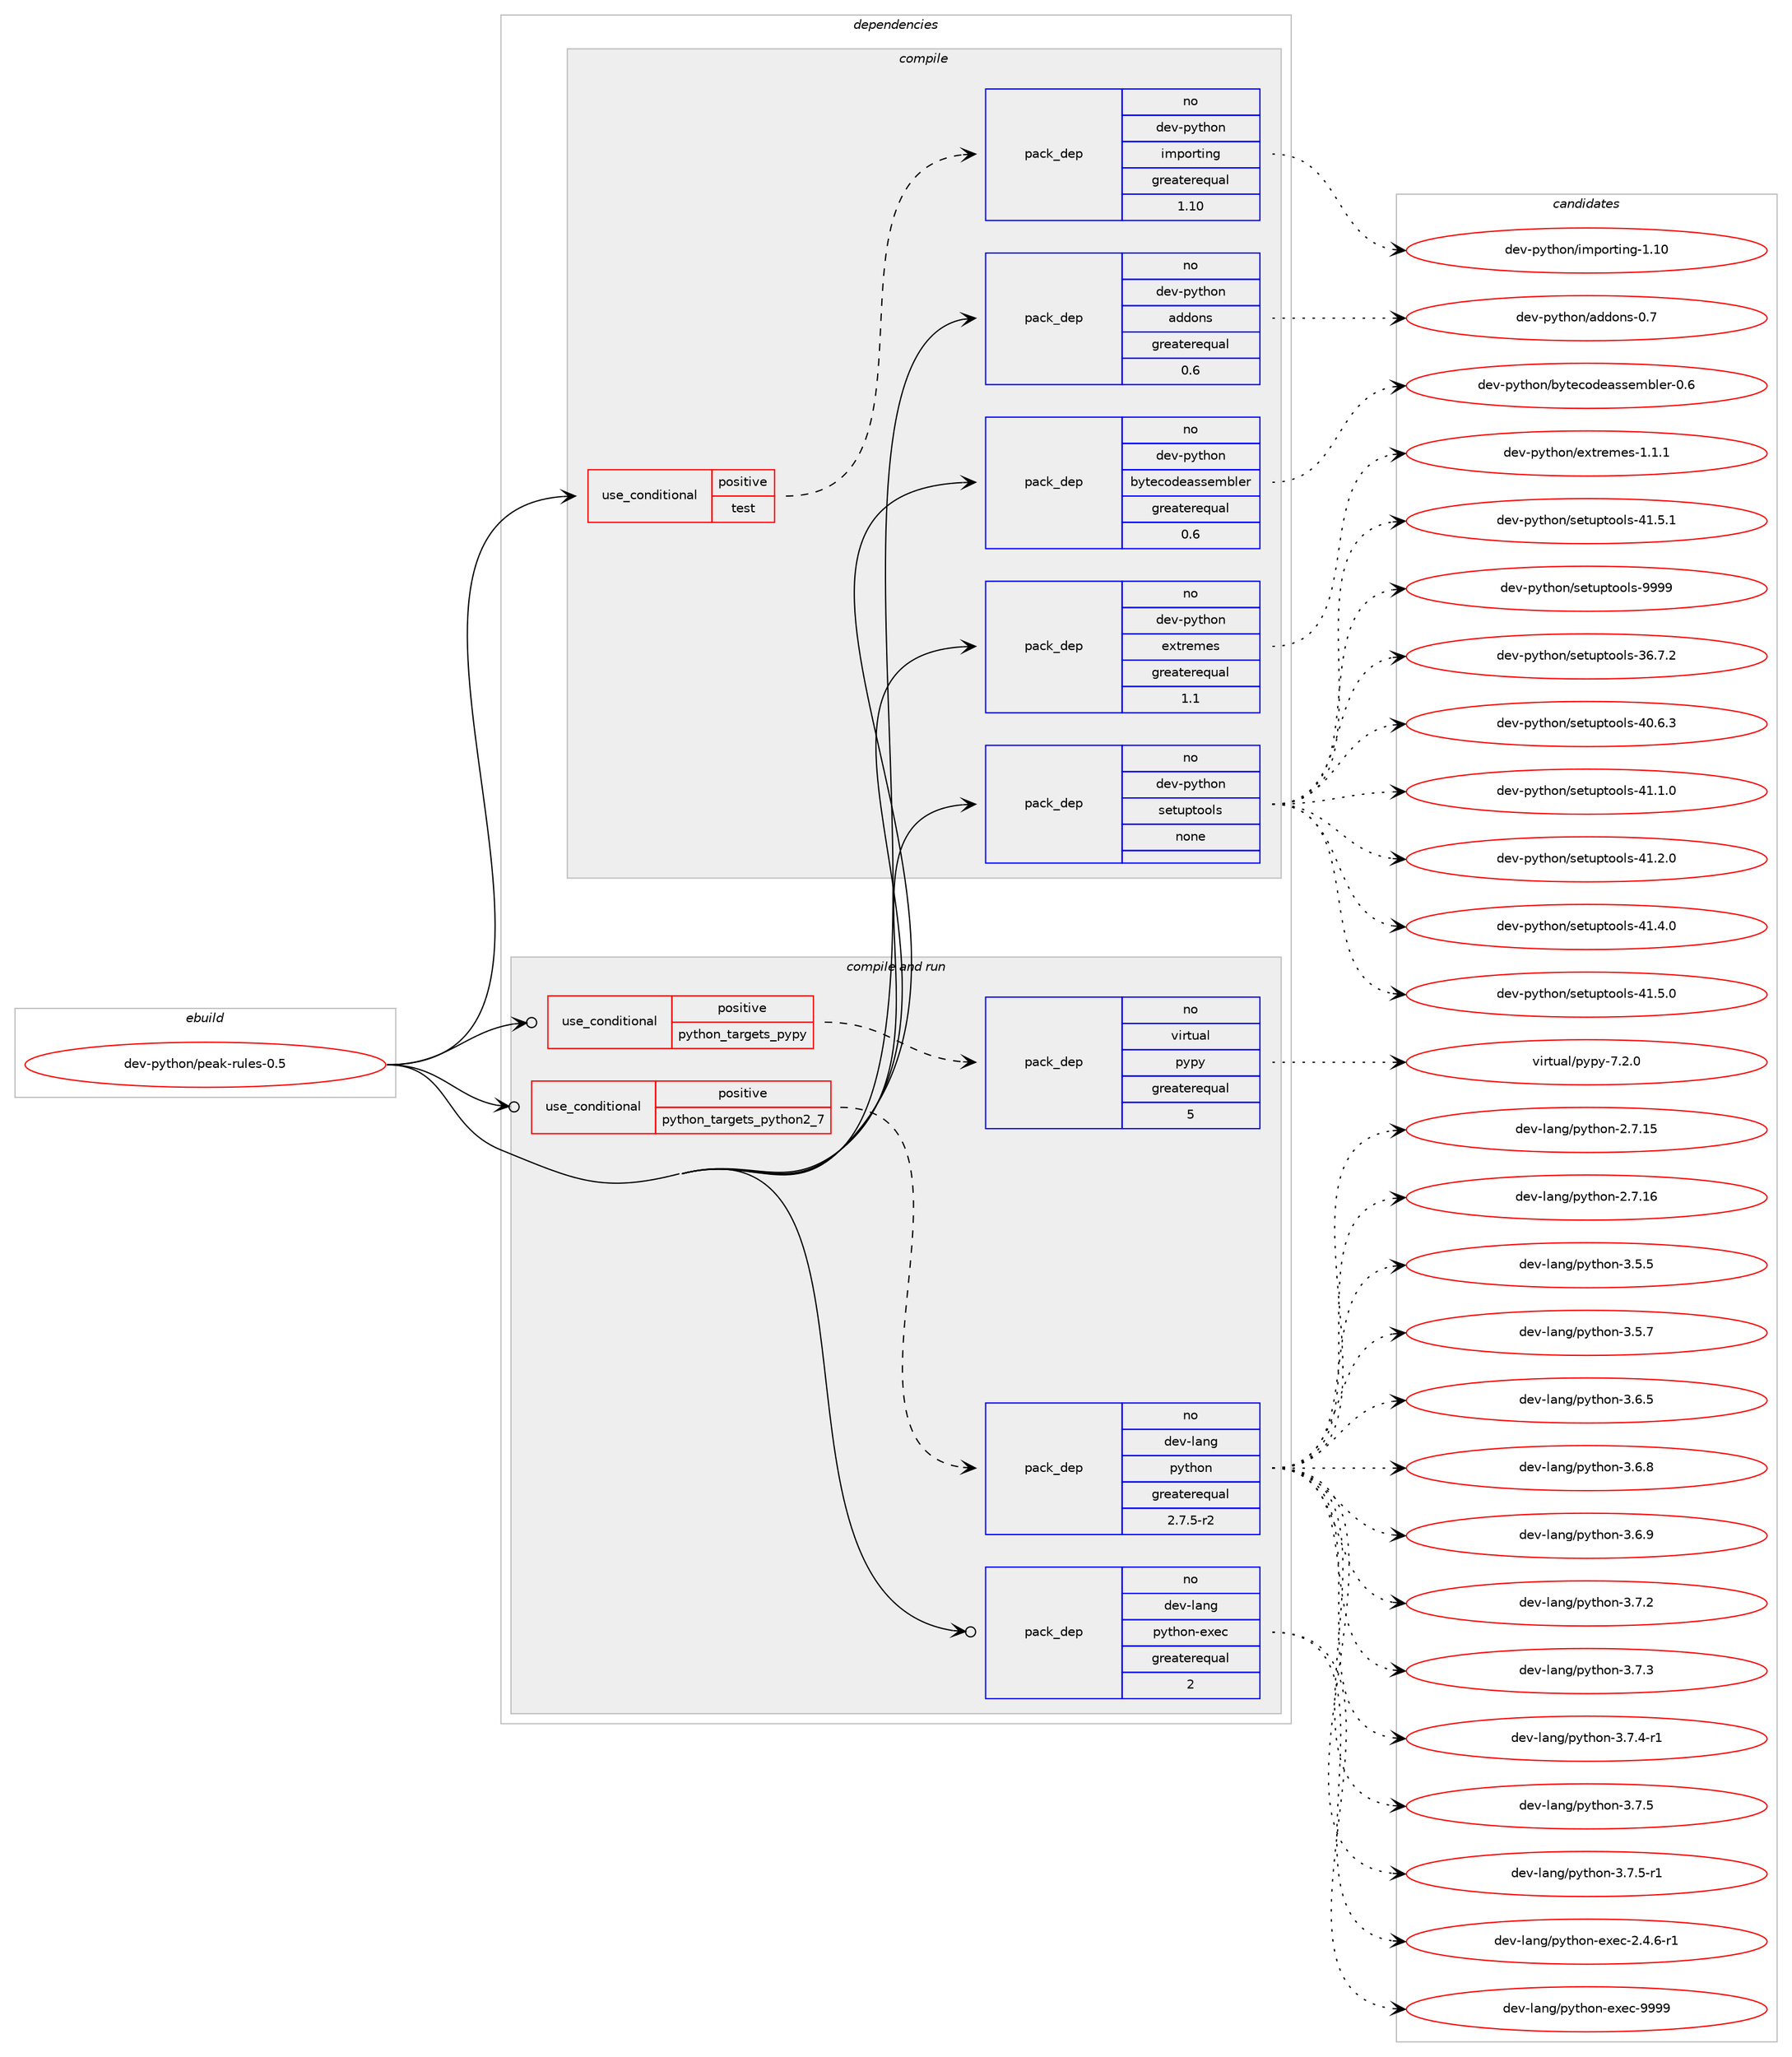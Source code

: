 digraph prolog {

# *************
# Graph options
# *************

newrank=true;
concentrate=true;
compound=true;
graph [rankdir=LR,fontname=Helvetica,fontsize=10,ranksep=1.5];#, ranksep=2.5, nodesep=0.2];
edge  [arrowhead=vee];
node  [fontname=Helvetica,fontsize=10];

# **********
# The ebuild
# **********

subgraph cluster_leftcol {
color=gray;
rank=same;
label=<<i>ebuild</i>>;
id [label="dev-python/peak-rules-0.5", color=red, width=4, href="../dev-python/peak-rules-0.5.svg"];
}

# ****************
# The dependencies
# ****************

subgraph cluster_midcol {
color=gray;
label=<<i>dependencies</i>>;
subgraph cluster_compile {
fillcolor="#eeeeee";
style=filled;
label=<<i>compile</i>>;
subgraph cond144314 {
dependency621417 [label=<<TABLE BORDER="0" CELLBORDER="1" CELLSPACING="0" CELLPADDING="4"><TR><TD ROWSPAN="3" CELLPADDING="10">use_conditional</TD></TR><TR><TD>positive</TD></TR><TR><TD>test</TD></TR></TABLE>>, shape=none, color=red];
subgraph pack465263 {
dependency621418 [label=<<TABLE BORDER="0" CELLBORDER="1" CELLSPACING="0" CELLPADDING="4" WIDTH="220"><TR><TD ROWSPAN="6" CELLPADDING="30">pack_dep</TD></TR><TR><TD WIDTH="110">no</TD></TR><TR><TD>dev-python</TD></TR><TR><TD>importing</TD></TR><TR><TD>greaterequal</TD></TR><TR><TD>1.10</TD></TR></TABLE>>, shape=none, color=blue];
}
dependency621417:e -> dependency621418:w [weight=20,style="dashed",arrowhead="vee"];
}
id:e -> dependency621417:w [weight=20,style="solid",arrowhead="vee"];
subgraph pack465264 {
dependency621419 [label=<<TABLE BORDER="0" CELLBORDER="1" CELLSPACING="0" CELLPADDING="4" WIDTH="220"><TR><TD ROWSPAN="6" CELLPADDING="30">pack_dep</TD></TR><TR><TD WIDTH="110">no</TD></TR><TR><TD>dev-python</TD></TR><TR><TD>addons</TD></TR><TR><TD>greaterequal</TD></TR><TR><TD>0.6</TD></TR></TABLE>>, shape=none, color=blue];
}
id:e -> dependency621419:w [weight=20,style="solid",arrowhead="vee"];
subgraph pack465265 {
dependency621420 [label=<<TABLE BORDER="0" CELLBORDER="1" CELLSPACING="0" CELLPADDING="4" WIDTH="220"><TR><TD ROWSPAN="6" CELLPADDING="30">pack_dep</TD></TR><TR><TD WIDTH="110">no</TD></TR><TR><TD>dev-python</TD></TR><TR><TD>bytecodeassembler</TD></TR><TR><TD>greaterequal</TD></TR><TR><TD>0.6</TD></TR></TABLE>>, shape=none, color=blue];
}
id:e -> dependency621420:w [weight=20,style="solid",arrowhead="vee"];
subgraph pack465266 {
dependency621421 [label=<<TABLE BORDER="0" CELLBORDER="1" CELLSPACING="0" CELLPADDING="4" WIDTH="220"><TR><TD ROWSPAN="6" CELLPADDING="30">pack_dep</TD></TR><TR><TD WIDTH="110">no</TD></TR><TR><TD>dev-python</TD></TR><TR><TD>extremes</TD></TR><TR><TD>greaterequal</TD></TR><TR><TD>1.1</TD></TR></TABLE>>, shape=none, color=blue];
}
id:e -> dependency621421:w [weight=20,style="solid",arrowhead="vee"];
subgraph pack465267 {
dependency621422 [label=<<TABLE BORDER="0" CELLBORDER="1" CELLSPACING="0" CELLPADDING="4" WIDTH="220"><TR><TD ROWSPAN="6" CELLPADDING="30">pack_dep</TD></TR><TR><TD WIDTH="110">no</TD></TR><TR><TD>dev-python</TD></TR><TR><TD>setuptools</TD></TR><TR><TD>none</TD></TR><TR><TD></TD></TR></TABLE>>, shape=none, color=blue];
}
id:e -> dependency621422:w [weight=20,style="solid",arrowhead="vee"];
}
subgraph cluster_compileandrun {
fillcolor="#eeeeee";
style=filled;
label=<<i>compile and run</i>>;
subgraph cond144315 {
dependency621423 [label=<<TABLE BORDER="0" CELLBORDER="1" CELLSPACING="0" CELLPADDING="4"><TR><TD ROWSPAN="3" CELLPADDING="10">use_conditional</TD></TR><TR><TD>positive</TD></TR><TR><TD>python_targets_pypy</TD></TR></TABLE>>, shape=none, color=red];
subgraph pack465268 {
dependency621424 [label=<<TABLE BORDER="0" CELLBORDER="1" CELLSPACING="0" CELLPADDING="4" WIDTH="220"><TR><TD ROWSPAN="6" CELLPADDING="30">pack_dep</TD></TR><TR><TD WIDTH="110">no</TD></TR><TR><TD>virtual</TD></TR><TR><TD>pypy</TD></TR><TR><TD>greaterequal</TD></TR><TR><TD>5</TD></TR></TABLE>>, shape=none, color=blue];
}
dependency621423:e -> dependency621424:w [weight=20,style="dashed",arrowhead="vee"];
}
id:e -> dependency621423:w [weight=20,style="solid",arrowhead="odotvee"];
subgraph cond144316 {
dependency621425 [label=<<TABLE BORDER="0" CELLBORDER="1" CELLSPACING="0" CELLPADDING="4"><TR><TD ROWSPAN="3" CELLPADDING="10">use_conditional</TD></TR><TR><TD>positive</TD></TR><TR><TD>python_targets_python2_7</TD></TR></TABLE>>, shape=none, color=red];
subgraph pack465269 {
dependency621426 [label=<<TABLE BORDER="0" CELLBORDER="1" CELLSPACING="0" CELLPADDING="4" WIDTH="220"><TR><TD ROWSPAN="6" CELLPADDING="30">pack_dep</TD></TR><TR><TD WIDTH="110">no</TD></TR><TR><TD>dev-lang</TD></TR><TR><TD>python</TD></TR><TR><TD>greaterequal</TD></TR><TR><TD>2.7.5-r2</TD></TR></TABLE>>, shape=none, color=blue];
}
dependency621425:e -> dependency621426:w [weight=20,style="dashed",arrowhead="vee"];
}
id:e -> dependency621425:w [weight=20,style="solid",arrowhead="odotvee"];
subgraph pack465270 {
dependency621427 [label=<<TABLE BORDER="0" CELLBORDER="1" CELLSPACING="0" CELLPADDING="4" WIDTH="220"><TR><TD ROWSPAN="6" CELLPADDING="30">pack_dep</TD></TR><TR><TD WIDTH="110">no</TD></TR><TR><TD>dev-lang</TD></TR><TR><TD>python-exec</TD></TR><TR><TD>greaterequal</TD></TR><TR><TD>2</TD></TR></TABLE>>, shape=none, color=blue];
}
id:e -> dependency621427:w [weight=20,style="solid",arrowhead="odotvee"];
}
subgraph cluster_run {
fillcolor="#eeeeee";
style=filled;
label=<<i>run</i>>;
}
}

# **************
# The candidates
# **************

subgraph cluster_choices {
rank=same;
color=gray;
label=<<i>candidates</i>>;

subgraph choice465263 {
color=black;
nodesep=1;
choice10010111845112121116104111110471051091121111141161051101034549464948 [label="dev-python/importing-1.10", color=red, width=4,href="../dev-python/importing-1.10.svg"];
dependency621418:e -> choice10010111845112121116104111110471051091121111141161051101034549464948:w [style=dotted,weight="100"];
}
subgraph choice465264 {
color=black;
nodesep=1;
choice10010111845112121116104111110479710010011111011545484655 [label="dev-python/addons-0.7", color=red, width=4,href="../dev-python/addons-0.7.svg"];
dependency621419:e -> choice10010111845112121116104111110479710010011111011545484655:w [style=dotted,weight="100"];
}
subgraph choice465265 {
color=black;
nodesep=1;
choice10010111845112121116104111110479812111610199111100101971151151011099810810111445484654 [label="dev-python/bytecodeassembler-0.6", color=red, width=4,href="../dev-python/bytecodeassembler-0.6.svg"];
dependency621420:e -> choice10010111845112121116104111110479812111610199111100101971151151011099810810111445484654:w [style=dotted,weight="100"];
}
subgraph choice465266 {
color=black;
nodesep=1;
choice1001011184511212111610411111047101120116114101109101115454946494649 [label="dev-python/extremes-1.1.1", color=red, width=4,href="../dev-python/extremes-1.1.1.svg"];
dependency621421:e -> choice1001011184511212111610411111047101120116114101109101115454946494649:w [style=dotted,weight="100"];
}
subgraph choice465267 {
color=black;
nodesep=1;
choice100101118451121211161041111104711510111611711211611111110811545515446554650 [label="dev-python/setuptools-36.7.2", color=red, width=4,href="../dev-python/setuptools-36.7.2.svg"];
choice100101118451121211161041111104711510111611711211611111110811545524846544651 [label="dev-python/setuptools-40.6.3", color=red, width=4,href="../dev-python/setuptools-40.6.3.svg"];
choice100101118451121211161041111104711510111611711211611111110811545524946494648 [label="dev-python/setuptools-41.1.0", color=red, width=4,href="../dev-python/setuptools-41.1.0.svg"];
choice100101118451121211161041111104711510111611711211611111110811545524946504648 [label="dev-python/setuptools-41.2.0", color=red, width=4,href="../dev-python/setuptools-41.2.0.svg"];
choice100101118451121211161041111104711510111611711211611111110811545524946524648 [label="dev-python/setuptools-41.4.0", color=red, width=4,href="../dev-python/setuptools-41.4.0.svg"];
choice100101118451121211161041111104711510111611711211611111110811545524946534648 [label="dev-python/setuptools-41.5.0", color=red, width=4,href="../dev-python/setuptools-41.5.0.svg"];
choice100101118451121211161041111104711510111611711211611111110811545524946534649 [label="dev-python/setuptools-41.5.1", color=red, width=4,href="../dev-python/setuptools-41.5.1.svg"];
choice10010111845112121116104111110471151011161171121161111111081154557575757 [label="dev-python/setuptools-9999", color=red, width=4,href="../dev-python/setuptools-9999.svg"];
dependency621422:e -> choice100101118451121211161041111104711510111611711211611111110811545515446554650:w [style=dotted,weight="100"];
dependency621422:e -> choice100101118451121211161041111104711510111611711211611111110811545524846544651:w [style=dotted,weight="100"];
dependency621422:e -> choice100101118451121211161041111104711510111611711211611111110811545524946494648:w [style=dotted,weight="100"];
dependency621422:e -> choice100101118451121211161041111104711510111611711211611111110811545524946504648:w [style=dotted,weight="100"];
dependency621422:e -> choice100101118451121211161041111104711510111611711211611111110811545524946524648:w [style=dotted,weight="100"];
dependency621422:e -> choice100101118451121211161041111104711510111611711211611111110811545524946534648:w [style=dotted,weight="100"];
dependency621422:e -> choice100101118451121211161041111104711510111611711211611111110811545524946534649:w [style=dotted,weight="100"];
dependency621422:e -> choice10010111845112121116104111110471151011161171121161111111081154557575757:w [style=dotted,weight="100"];
}
subgraph choice465268 {
color=black;
nodesep=1;
choice1181051141161179710847112121112121455546504648 [label="virtual/pypy-7.2.0", color=red, width=4,href="../virtual/pypy-7.2.0.svg"];
dependency621424:e -> choice1181051141161179710847112121112121455546504648:w [style=dotted,weight="100"];
}
subgraph choice465269 {
color=black;
nodesep=1;
choice10010111845108971101034711212111610411111045504655464953 [label="dev-lang/python-2.7.15", color=red, width=4,href="../dev-lang/python-2.7.15.svg"];
choice10010111845108971101034711212111610411111045504655464954 [label="dev-lang/python-2.7.16", color=red, width=4,href="../dev-lang/python-2.7.16.svg"];
choice100101118451089711010347112121116104111110455146534653 [label="dev-lang/python-3.5.5", color=red, width=4,href="../dev-lang/python-3.5.5.svg"];
choice100101118451089711010347112121116104111110455146534655 [label="dev-lang/python-3.5.7", color=red, width=4,href="../dev-lang/python-3.5.7.svg"];
choice100101118451089711010347112121116104111110455146544653 [label="dev-lang/python-3.6.5", color=red, width=4,href="../dev-lang/python-3.6.5.svg"];
choice100101118451089711010347112121116104111110455146544656 [label="dev-lang/python-3.6.8", color=red, width=4,href="../dev-lang/python-3.6.8.svg"];
choice100101118451089711010347112121116104111110455146544657 [label="dev-lang/python-3.6.9", color=red, width=4,href="../dev-lang/python-3.6.9.svg"];
choice100101118451089711010347112121116104111110455146554650 [label="dev-lang/python-3.7.2", color=red, width=4,href="../dev-lang/python-3.7.2.svg"];
choice100101118451089711010347112121116104111110455146554651 [label="dev-lang/python-3.7.3", color=red, width=4,href="../dev-lang/python-3.7.3.svg"];
choice1001011184510897110103471121211161041111104551465546524511449 [label="dev-lang/python-3.7.4-r1", color=red, width=4,href="../dev-lang/python-3.7.4-r1.svg"];
choice100101118451089711010347112121116104111110455146554653 [label="dev-lang/python-3.7.5", color=red, width=4,href="../dev-lang/python-3.7.5.svg"];
choice1001011184510897110103471121211161041111104551465546534511449 [label="dev-lang/python-3.7.5-r1", color=red, width=4,href="../dev-lang/python-3.7.5-r1.svg"];
dependency621426:e -> choice10010111845108971101034711212111610411111045504655464953:w [style=dotted,weight="100"];
dependency621426:e -> choice10010111845108971101034711212111610411111045504655464954:w [style=dotted,weight="100"];
dependency621426:e -> choice100101118451089711010347112121116104111110455146534653:w [style=dotted,weight="100"];
dependency621426:e -> choice100101118451089711010347112121116104111110455146534655:w [style=dotted,weight="100"];
dependency621426:e -> choice100101118451089711010347112121116104111110455146544653:w [style=dotted,weight="100"];
dependency621426:e -> choice100101118451089711010347112121116104111110455146544656:w [style=dotted,weight="100"];
dependency621426:e -> choice100101118451089711010347112121116104111110455146544657:w [style=dotted,weight="100"];
dependency621426:e -> choice100101118451089711010347112121116104111110455146554650:w [style=dotted,weight="100"];
dependency621426:e -> choice100101118451089711010347112121116104111110455146554651:w [style=dotted,weight="100"];
dependency621426:e -> choice1001011184510897110103471121211161041111104551465546524511449:w [style=dotted,weight="100"];
dependency621426:e -> choice100101118451089711010347112121116104111110455146554653:w [style=dotted,weight="100"];
dependency621426:e -> choice1001011184510897110103471121211161041111104551465546534511449:w [style=dotted,weight="100"];
}
subgraph choice465270 {
color=black;
nodesep=1;
choice10010111845108971101034711212111610411111045101120101994550465246544511449 [label="dev-lang/python-exec-2.4.6-r1", color=red, width=4,href="../dev-lang/python-exec-2.4.6-r1.svg"];
choice10010111845108971101034711212111610411111045101120101994557575757 [label="dev-lang/python-exec-9999", color=red, width=4,href="../dev-lang/python-exec-9999.svg"];
dependency621427:e -> choice10010111845108971101034711212111610411111045101120101994550465246544511449:w [style=dotted,weight="100"];
dependency621427:e -> choice10010111845108971101034711212111610411111045101120101994557575757:w [style=dotted,weight="100"];
}
}

}
